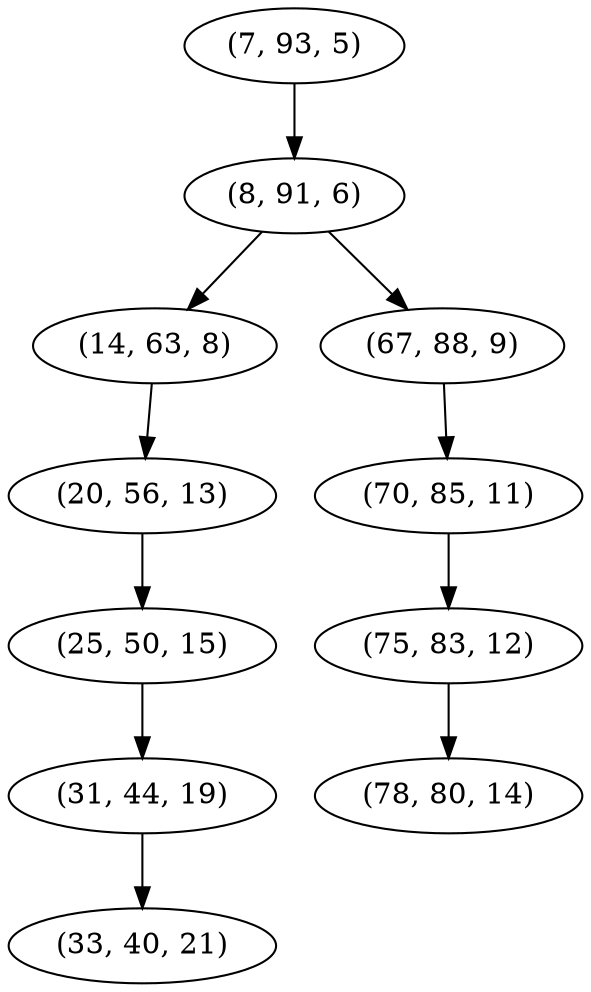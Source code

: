 digraph tree {
    "(7, 93, 5)";
    "(8, 91, 6)";
    "(14, 63, 8)";
    "(20, 56, 13)";
    "(25, 50, 15)";
    "(31, 44, 19)";
    "(33, 40, 21)";
    "(67, 88, 9)";
    "(70, 85, 11)";
    "(75, 83, 12)";
    "(78, 80, 14)";
    "(7, 93, 5)" -> "(8, 91, 6)";
    "(8, 91, 6)" -> "(14, 63, 8)";
    "(8, 91, 6)" -> "(67, 88, 9)";
    "(14, 63, 8)" -> "(20, 56, 13)";
    "(20, 56, 13)" -> "(25, 50, 15)";
    "(25, 50, 15)" -> "(31, 44, 19)";
    "(31, 44, 19)" -> "(33, 40, 21)";
    "(67, 88, 9)" -> "(70, 85, 11)";
    "(70, 85, 11)" -> "(75, 83, 12)";
    "(75, 83, 12)" -> "(78, 80, 14)";
}

